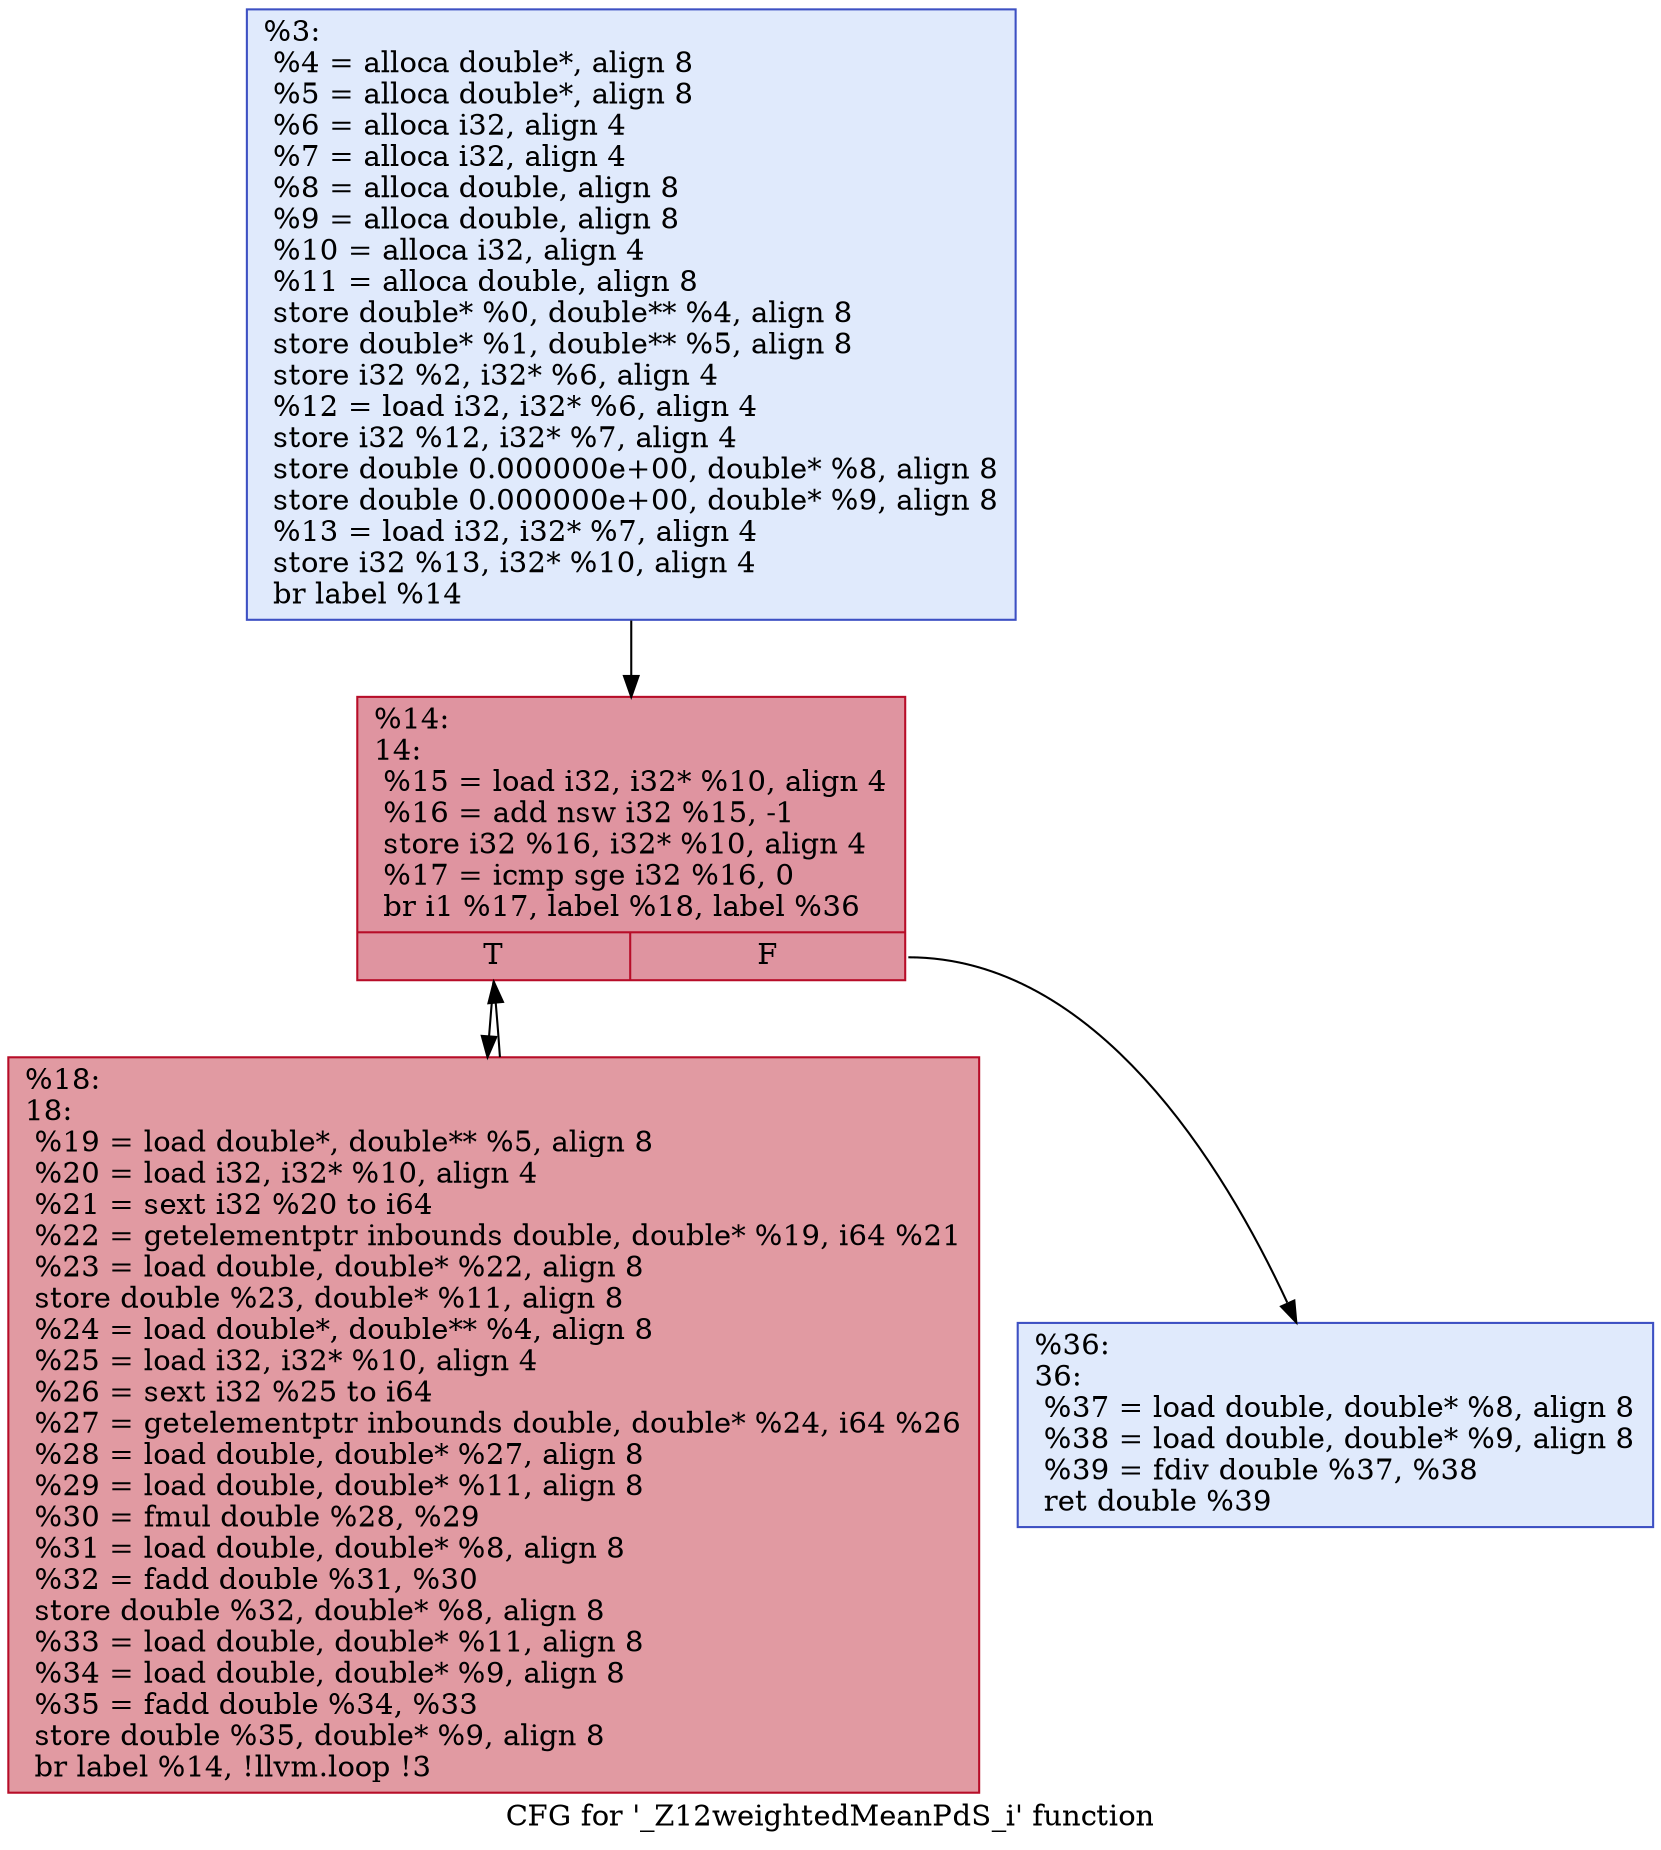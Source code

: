 digraph "CFG for '_Z12weightedMeanPdS_i' function" {
	label="CFG for '_Z12weightedMeanPdS_i' function";

	Node0x1ed99d623d0 [shape=record,color="#3d50c3ff", style=filled, fillcolor="#b9d0f970",label="{%3:\l  %4 = alloca double*, align 8\l  %5 = alloca double*, align 8\l  %6 = alloca i32, align 4\l  %7 = alloca i32, align 4\l  %8 = alloca double, align 8\l  %9 = alloca double, align 8\l  %10 = alloca i32, align 4\l  %11 = alloca double, align 8\l  store double* %0, double** %4, align 8\l  store double* %1, double** %5, align 8\l  store i32 %2, i32* %6, align 4\l  %12 = load i32, i32* %6, align 4\l  store i32 %12, i32* %7, align 4\l  store double 0.000000e+00, double* %8, align 8\l  store double 0.000000e+00, double* %9, align 8\l  %13 = load i32, i32* %7, align 4\l  store i32 %13, i32* %10, align 4\l  br label %14\l}"];
	Node0x1ed99d623d0 -> Node0x1ed99d62420;
	Node0x1ed99d62420 [shape=record,color="#b70d28ff", style=filled, fillcolor="#b70d2870",label="{%14:\l14:                                               \l  %15 = load i32, i32* %10, align 4\l  %16 = add nsw i32 %15, -1\l  store i32 %16, i32* %10, align 4\l  %17 = icmp sge i32 %16, 0\l  br i1 %17, label %18, label %36\l|{<s0>T|<s1>F}}"];
	Node0x1ed99d62420:s0 -> Node0x1ed99d611b0;
	Node0x1ed99d62420:s1 -> Node0x1ed99d61840;
	Node0x1ed99d611b0 [shape=record,color="#b70d28ff", style=filled, fillcolor="#bb1b2c70",label="{%18:\l18:                                               \l  %19 = load double*, double** %5, align 8\l  %20 = load i32, i32* %10, align 4\l  %21 = sext i32 %20 to i64\l  %22 = getelementptr inbounds double, double* %19, i64 %21\l  %23 = load double, double* %22, align 8\l  store double %23, double* %11, align 8\l  %24 = load double*, double** %4, align 8\l  %25 = load i32, i32* %10, align 4\l  %26 = sext i32 %25 to i64\l  %27 = getelementptr inbounds double, double* %24, i64 %26\l  %28 = load double, double* %27, align 8\l  %29 = load double, double* %11, align 8\l  %30 = fmul double %28, %29\l  %31 = load double, double* %8, align 8\l  %32 = fadd double %31, %30\l  store double %32, double* %8, align 8\l  %33 = load double, double* %11, align 8\l  %34 = load double, double* %9, align 8\l  %35 = fadd double %34, %33\l  store double %35, double* %9, align 8\l  br label %14, !llvm.loop !3\l}"];
	Node0x1ed99d611b0 -> Node0x1ed99d62420;
	Node0x1ed99d61840 [shape=record,color="#3d50c3ff", style=filled, fillcolor="#b9d0f970",label="{%36:\l36:                                               \l  %37 = load double, double* %8, align 8\l  %38 = load double, double* %9, align 8\l  %39 = fdiv double %37, %38\l  ret double %39\l}"];
}
